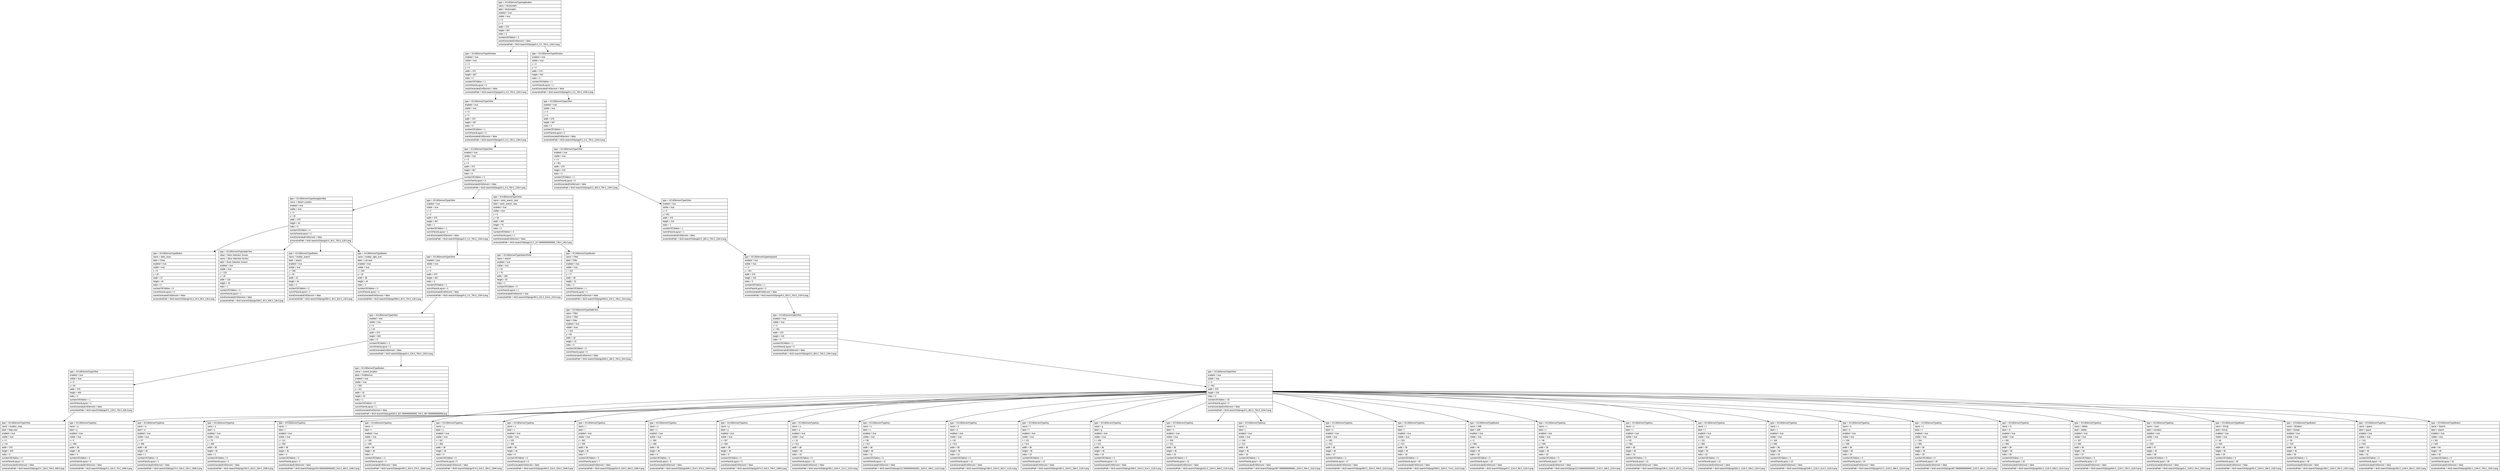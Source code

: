 digraph Layout {

	node [shape=record fontname=Arial];

	0	[label="{type = XCUIElementTypeApplication\l|name = McDonald's\l|label = McDonald's\l|enabled = true\l|visible = true\l|x = 0\l|y = 0\l|width = 375\l|height = 667\l|index = 0\l|numberOfChildren = 3\l|eventGeneratedOnElement = false \l|screenshotPath = McD-search/S3/pngs/0.0_0.0_750.0_1334.0.png\l}"]
	1	[label="{type = XCUIElementTypeWindow\l|enabled = true\l|visible = true\l|x = 0\l|y = 0\l|width = 375\l|height = 667\l|index = 0\l|numberOfChildren = 1\l|numInParentLayout = 0\l|eventGeneratedOnElement = false \l|screenshotPath = McD-search/S3/pngs/0.0_0.0_750.0_1334.0.png\l}"]
	2	[label="{type = XCUIElementTypeWindow\l|enabled = true\l|visible = true\l|x = 0\l|y = 0\l|width = 375\l|height = 667\l|index = 2\l|numberOfChildren = 1\l|numInParentLayout = 2\l|eventGeneratedOnElement = false \l|screenshotPath = McD-search/S3/pngs/0.0_0.0_750.0_1334.0.png\l}"]
	3	[label="{type = XCUIElementTypeOther\l|enabled = true\l|visible = true\l|x = 0\l|y = 0\l|width = 375\l|height = 667\l|index = 0\l|numberOfChildren = 1\l|numInParentLayout = 0\l|eventGeneratedOnElement = false \l|screenshotPath = McD-search/S3/pngs/0.0_0.0_750.0_1334.0.png\l}"]
	4	[label="{type = XCUIElementTypeOther\l|enabled = true\l|visible = true\l|x = 0\l|y = 0\l|width = 375\l|height = 667\l|index = 0\l|numberOfChildren = 1\l|numInParentLayout = 0\l|eventGeneratedOnElement = false \l|screenshotPath = McD-search/S3/pngs/0.0_0.0_750.0_1334.0.png\l}"]
	5	[label="{type = XCUIElementTypeOther\l|enabled = true\l|visible = true\l|x = 0\l|y = 0\l|width = 375\l|height = 667\l|index = 0\l|numberOfChildren = 3\l|numInParentLayout = 0\l|eventGeneratedOnElement = false \l|screenshotPath = McD-search/S3/pngs/0.0_0.0_750.0_1334.0.png\l}"]
	6	[label="{type = XCUIElementTypeOther\l|enabled = true\l|visible = true\l|x = 0\l|y = 451\l|width = 375\l|height = 216\l|index = 0\l|numberOfChildren = 2\l|numInParentLayout = 0\l|eventGeneratedOnElement = false \l|screenshotPath = McD-search/S3/pngs/0.0_902.0_750.0_1334.0.png\l}"]
	7	[label="{type = XCUIElementTypeNavigationBar\l|name = Select Location\l|enabled = true\l|visible = true\l|x = 0\l|y = 20\l|width = 375\l|height = 44\l|index = 0\l|numberOfChildren = 4\l|numInParentLayout = 0\l|eventGeneratedOnElement = false \l|screenshotPath = McD-search/S3/pngs/0.0_40.0_750.0_128.0.png\l}"]
	8	[label="{type = XCUIElementTypeOther\l|enabled = true\l|visible = true\l|x = 0\l|y = 0\l|width = 375\l|height = 667\l|index = 1\l|numberOfChildren = 1\l|numInParentLayout = 1\l|eventGeneratedOnElement = false \l|screenshotPath = McD-search/S3/pngs/0.0_0.0_750.0_1334.0.png\l}"]
	9	[label="{type = XCUIElementTypeOther\l|name = store_search_view\l|label = store_search_view\l|enabled = true\l|visible = true\l|x = 6\l|y = 54\l|width = 363\l|height = 70\l|index = 2\l|numberOfChildren = 3\l|numInParentLayout = 2\l|eventGeneratedOnElement = false \l|screenshotPath = McD-search/S3/pngs/12.0_107.99999999999999_738.0_248.0.png\l}"]
	10	[label="{type = XCUIElementTypeOther\l|enabled = true\l|visible = true\l|x = 0\l|y = 451\l|width = 375\l|height = 216\l|index = 1\l|numberOfChildren = 1\l|numInParentLayout = 1\l|eventGeneratedOnElement = false \l|screenshotPath = McD-search/S3/pngs/0.0_902.0_750.0_1334.0.png\l}"]
	11	[label="{type = XCUIElementTypeButton\l|name = slide_close\l|label = Close\l|enabled = true\l|visible = true\l|x = 8\l|y = 20\l|width = 37\l|height = 44\l|index = 0\l|numberOfChildren = 0\l|numInParentLayout = 0\l|eventGeneratedOnElement = false \l|screenshotPath = McD-search/S3/pngs/16.0_40.0_90.0_128.0.png\l}"]
	12	[label="{type = XCUIElementTypeStaticText\l|value = Store Selection Screen\l|name = Store Selection Screen\l|label = Store Selection Screen\l|enabled = true\l|visible = true\l|x = 129\l|y = 20\l|width = 118\l|height = 44\l|index = 1\l|numberOfChildren = 0\l|numInParentLayout = 1\l|eventGeneratedOnElement = false \l|screenshotPath = McD-search/S3/pngs/258.0_40.0_494.0_128.0.png\l}"]
	13	[label="{type = XCUIElementTypeButton\l|name = toolbar_search\l|label = search\l|enabled = true\l|visible = true\l|x = 280\l|y = 20\l|width = 41\l|height = 44\l|index = 2\l|numberOfChildren = 0\l|numInParentLayout = 2\l|eventGeneratedOnElement = false \l|screenshotPath = McD-search/S3/pngs/560.0_40.0_642.0_128.0.png\l}"]
	14	[label="{type = XCUIElementTypeButton\l|name = toolbar_right_icon\l|label = List view\l|enabled = true\l|visible = true\l|x = 329\l|y = 20\l|width = 38\l|height = 44\l|index = 3\l|numberOfChildren = 0\l|numInParentLayout = 3\l|eventGeneratedOnElement = false \l|screenshotPath = McD-search/S3/pngs/658.0_40.0_734.0_128.0.png\l}"]
	15	[label="{type = XCUIElementTypeOther\l|enabled = true\l|visible = true\l|x = 0\l|y = 0\l|width = 375\l|height = 667\l|index = 0\l|numberOfChildren = 1\l|numInParentLayout = 0\l|eventGeneratedOnElement = false \l|screenshotPath = McD-search/S3/pngs/0.0_0.0_750.0_1334.0.png\l}"]
	16	[label="{type = XCUIElementTypeSearchField\l|name = search\l|enabled = true\l|visible = true\l|x = 24\l|y = 76\l|width = 285\l|height = 33\l|index = 1\l|numberOfChildren = 0\l|numInParentLayout = 1\l|eventGeneratedOnElement = true \l|screenshotPath = McD-search/S3/pngs/48.0_152.0_618.0_218.0.png\l}"]
	17	[label="{type = XCUIElementTypeButton\l|name = Filter\l|label = Filter\l|enabled = true\l|visible = true\l|x = 315\l|y = 77\l|width = 38\l|height = 31\l|index = 2\l|numberOfChildren = 1\l|numInParentLayout = 2\l|eventGeneratedOnElement = false \l|screenshotPath = McD-search/S3/pngs/630.0_154.0_706.0_216.0.png\l}"]
	18	[label="{type = XCUIElementTypeKeyboard\l|enabled = true\l|visible = true\l|x = 0\l|y = 451\l|width = 375\l|height = 216\l|index = 0\l|numberOfChildren = 1\l|numInParentLayout = 0\l|eventGeneratedOnElement = false \l|screenshotPath = McD-search/S3/pngs/0.0_902.0_750.0_1334.0.png\l}"]
	19	[label="{type = XCUIElementTypeOther\l|enabled = true\l|visible = true\l|x = 0\l|y = 64\l|width = 375\l|height = 603\l|index = 0\l|numberOfChildren = 3\l|numInParentLayout = 0\l|eventGeneratedOnElement = false \l|screenshotPath = McD-search/S3/pngs/0.0_128.0_750.0_1334.0.png\l}"]
	20	[label="{type = XCUIElementTypeStaticText\l|value = Filter\l|name = Filter\l|label = Filter\l|enabled = true\l|visible = true\l|x = 318\l|y = 83\l|width = 32\l|height = 19\l|index = 0\l|numberOfChildren = 0\l|numInParentLayout = 0\l|eventGeneratedOnElement = false \l|screenshotPath = McD-search/S3/pngs/636.0_166.0_700.0_204.0.png\l}"]
	21	[label="{type = XCUIElementTypeOther\l|enabled = true\l|visible = true\l|x = 0\l|y = 451\l|width = 375\l|height = 216\l|index = 0\l|numberOfChildren = 1\l|numInParentLayout = 0\l|eventGeneratedOnElement = false \l|screenshotPath = McD-search/S3/pngs/0.0_902.0_750.0_1334.0.png\l}"]
	22	[label="{type = XCUIElementTypeOther\l|enabled = true\l|visible = true\l|x = 0\l|y = 64\l|width = 375\l|height = 400\l|index = 0\l|numberOfChildren = 1\l|numInParentLayout = 0\l|eventGeneratedOnElement = false \l|screenshotPath = McD-search/S3/pngs/0.0_128.0_750.0_928.0.png\l}"]
	23	[label="{type = XCUIElementTypeButton\l|name = current_location\l|label = FindMeIcon\l|enabled = true\l|visible = true\l|x = 320\l|y = 411\l|width = 32\l|height = 33\l|index = 1\l|numberOfChildren = 0\l|numInParentLayout = 1\l|eventGeneratedOnElement = false \l|screenshotPath = McD-search/S3/pngs/640.0_821.9999999999999_704.0_887.9999999999999.png\l}"]
	24	[label="{type = XCUIElementTypeOther\l|enabled = true\l|visible = true\l|x = 0\l|y = 451\l|width = 375\l|height = 216\l|index = 0\l|numberOfChildren = 33\l|numInParentLayout = 0\l|eventGeneratedOnElement = false \l|screenshotPath = McD-search/S3/pngs/0.0_902.0_750.0_1334.0.png\l}"]
	25	[label="{type = XCUIElementTypeOther\l|name = location_map\l|label = Map view\l|enabled = true\l|visible = true\l|x = 0\l|y = 64\l|width = 375\l|height = 400\l|index = 0\l|numberOfChildren = 0\l|numInParentLayout = 0\l|eventGeneratedOnElement = false \l|screenshotPath = McD-search/S3/pngs/0.0_128.0_750.0_928.0.png\l}"]
	26	[label="{type = XCUIElementTypeKey\l|name = q\l|label = q\l|enabled = true\l|visible = true\l|x = 0\l|y = 458\l|width = 38\l|height = 46\l|index = 0\l|numberOfChildren = 0\l|numInParentLayout = 0\l|eventGeneratedOnElement = false \l|screenshotPath = McD-search/S3/pngs/0.0_916.0_76.0_1008.0.png\l}"]
	27	[label="{type = XCUIElementTypeKey\l|name = w\l|label = w\l|enabled = true\l|visible = true\l|x = 37\l|y = 458\l|width = 38\l|height = 46\l|index = 1\l|numberOfChildren = 0\l|numInParentLayout = 1\l|eventGeneratedOnElement = false \l|screenshotPath = McD-search/S3/pngs/74.0_916.0_150.0_1008.0.png\l}"]
	28	[label="{type = XCUIElementTypeKey\l|name = e\l|label = e\l|enabled = true\l|visible = true\l|x = 75\l|y = 458\l|width = 38\l|height = 46\l|index = 2\l|numberOfChildren = 0\l|numInParentLayout = 2\l|eventGeneratedOnElement = false \l|screenshotPath = McD-search/S3/pngs/150.0_916.0_226.0_1008.0.png\l}"]
	29	[label="{type = XCUIElementTypeKey\l|name = r\l|label = r\l|enabled = true\l|visible = true\l|x = 112\l|y = 458\l|width = 38\l|height = 46\l|index = 3\l|numberOfChildren = 0\l|numInParentLayout = 3\l|eventGeneratedOnElement = false \l|screenshotPath = McD-search/S3/pngs/224.00000000000003_916.0_300.0_1008.0.png\l}"]
	30	[label="{type = XCUIElementTypeKey\l|name = t\l|label = t\l|enabled = true\l|visible = true\l|x = 150\l|y = 458\l|width = 38\l|height = 46\l|index = 4\l|numberOfChildren = 0\l|numInParentLayout = 4\l|eventGeneratedOnElement = false \l|screenshotPath = McD-search/S3/pngs/300.0_916.0_376.0_1008.0.png\l}"]
	31	[label="{type = XCUIElementTypeKey\l|name = y\l|label = y\l|enabled = true\l|visible = true\l|x = 187\l|y = 458\l|width = 38\l|height = 46\l|index = 5\l|numberOfChildren = 0\l|numInParentLayout = 5\l|eventGeneratedOnElement = false \l|screenshotPath = McD-search/S3/pngs/374.0_916.0_450.0_1008.0.png\l}"]
	32	[label="{type = XCUIElementTypeKey\l|name = u\l|label = u\l|enabled = true\l|visible = true\l|x = 225\l|y = 458\l|width = 38\l|height = 46\l|index = 6\l|numberOfChildren = 0\l|numInParentLayout = 6\l|eventGeneratedOnElement = false \l|screenshotPath = McD-search/S3/pngs/450.0_916.0_526.0_1008.0.png\l}"]
	33	[label="{type = XCUIElementTypeKey\l|name = i\l|label = i\l|enabled = true\l|visible = true\l|x = 262\l|y = 458\l|width = 38\l|height = 46\l|index = 7\l|numberOfChildren = 0\l|numInParentLayout = 7\l|eventGeneratedOnElement = false \l|screenshotPath = McD-search/S3/pngs/524.0_916.0_600.0_1008.0.png\l}"]
	34	[label="{type = XCUIElementTypeKey\l|name = o\l|label = o\l|enabled = true\l|visible = true\l|x = 300\l|y = 458\l|width = 38\l|height = 46\l|index = 8\l|numberOfChildren = 0\l|numInParentLayout = 8\l|eventGeneratedOnElement = false \l|screenshotPath = McD-search/S3/pngs/600.0_916.0_676.0_1008.0.png\l}"]
	35	[label="{type = XCUIElementTypeKey\l|name = p\l|label = p\l|enabled = true\l|visible = true\l|x = 337\l|y = 458\l|width = 38\l|height = 46\l|index = 9\l|numberOfChildren = 0\l|numInParentLayout = 9\l|eventGeneratedOnElement = false \l|screenshotPath = McD-search/S3/pngs/674.0_916.0_750.0_1008.0.png\l}"]
	36	[label="{type = XCUIElementTypeKey\l|name = a\l|label = a\l|enabled = true\l|visible = true\l|x = 18\l|y = 512\l|width = 38\l|height = 46\l|index = 10\l|numberOfChildren = 0\l|numInParentLayout = 10\l|eventGeneratedOnElement = false \l|screenshotPath = McD-search/S3/pngs/36.0_1024.0_112.0_1116.0.png\l}"]
	37	[label="{type = XCUIElementTypeKey\l|name = s\l|label = s\l|enabled = true\l|visible = true\l|x = 56\l|y = 512\l|width = 38\l|height = 46\l|index = 11\l|numberOfChildren = 0\l|numInParentLayout = 11\l|eventGeneratedOnElement = false \l|screenshotPath = McD-search/S3/pngs/112.00000000000001_1024.0_188.0_1116.0.png\l}"]
	38	[label="{type = XCUIElementTypeKey\l|name = d\l|label = d\l|enabled = true\l|visible = true\l|x = 93\l|y = 512\l|width = 38\l|height = 46\l|index = 12\l|numberOfChildren = 0\l|numInParentLayout = 12\l|eventGeneratedOnElement = false \l|screenshotPath = McD-search/S3/pngs/186.0_1024.0_262.0_1116.0.png\l}"]
	39	[label="{type = XCUIElementTypeKey\l|name = f\l|label = f\l|enabled = true\l|visible = true\l|x = 131\l|y = 512\l|width = 38\l|height = 46\l|index = 13\l|numberOfChildren = 0\l|numInParentLayout = 13\l|eventGeneratedOnElement = false \l|screenshotPath = McD-search/S3/pngs/262.0_1024.0_338.0_1116.0.png\l}"]
	40	[label="{type = XCUIElementTypeKey\l|name = g\l|label = g\l|enabled = true\l|visible = true\l|x = 169\l|y = 512\l|width = 38\l|height = 46\l|index = 14\l|numberOfChildren = 0\l|numInParentLayout = 14\l|eventGeneratedOnElement = false \l|screenshotPath = McD-search/S3/pngs/338.0_1024.0_414.0_1116.0.png\l}"]
	41	[label="{type = XCUIElementTypeKey\l|name = h\l|label = h\l|enabled = true\l|visible = true\l|x = 206\l|y = 512\l|width = 38\l|height = 46\l|index = 15\l|numberOfChildren = 0\l|numInParentLayout = 15\l|eventGeneratedOnElement = false \l|screenshotPath = McD-search/S3/pngs/412.0_1024.0_488.0_1116.0.png\l}"]
	42	[label="{type = XCUIElementTypeKey\l|name = j\l|label = j\l|enabled = true\l|visible = true\l|x = 244\l|y = 512\l|width = 38\l|height = 46\l|index = 16\l|numberOfChildren = 0\l|numInParentLayout = 16\l|eventGeneratedOnElement = false \l|screenshotPath = McD-search/S3/pngs/487.99999999999994_1024.0_564.0_1116.0.png\l}"]
	43	[label="{type = XCUIElementTypeKey\l|name = k\l|label = k\l|enabled = true\l|visible = true\l|x = 281\l|y = 512\l|width = 38\l|height = 46\l|index = 17\l|numberOfChildren = 0\l|numInParentLayout = 17\l|eventGeneratedOnElement = false \l|screenshotPath = McD-search/S3/pngs/562.0_1024.0_638.0_1116.0.png\l}"]
	44	[label="{type = XCUIElementTypeKey\l|name = l\l|label = l\l|enabled = true\l|visible = true\l|x = 319\l|y = 512\l|width = 38\l|height = 46\l|index = 18\l|numberOfChildren = 0\l|numInParentLayout = 18\l|eventGeneratedOnElement = false \l|screenshotPath = McD-search/S3/pngs/638.0_1024.0_714.0_1116.0.png\l}"]
	45	[label="{type = XCUIElementTypeButton\l|name = shift\l|label = shift\l|enabled = true\l|visible = true\l|x = 0\l|y = 566\l|width = 48\l|height = 46\l|index = 19\l|numberOfChildren = 0\l|numInParentLayout = 19\l|eventGeneratedOnElement = false \l|screenshotPath = McD-search/S3/pngs/0.0_1132.0_96.0_1224.0.png\l}"]
	46	[label="{type = XCUIElementTypeKey\l|name = z\l|label = z\l|enabled = true\l|visible = true\l|x = 56\l|y = 566\l|width = 38\l|height = 46\l|index = 20\l|numberOfChildren = 0\l|numInParentLayout = 20\l|eventGeneratedOnElement = false \l|screenshotPath = McD-search/S3/pngs/112.00000000000001_1132.0_188.0_1224.0.png\l}"]
	47	[label="{type = XCUIElementTypeKey\l|name = x\l|label = x\l|enabled = true\l|visible = true\l|x = 93\l|y = 566\l|width = 38\l|height = 46\l|index = 21\l|numberOfChildren = 0\l|numInParentLayout = 21\l|eventGeneratedOnElement = false \l|screenshotPath = McD-search/S3/pngs/186.0_1132.0_262.0_1224.0.png\l}"]
	48	[label="{type = XCUIElementTypeKey\l|name = c\l|label = c\l|enabled = true\l|visible = true\l|x = 131\l|y = 566\l|width = 38\l|height = 46\l|index = 22\l|numberOfChildren = 0\l|numInParentLayout = 22\l|eventGeneratedOnElement = false \l|screenshotPath = McD-search/S3/pngs/262.0_1132.0_338.0_1224.0.png\l}"]
	49	[label="{type = XCUIElementTypeKey\l|name = v\l|label = v\l|enabled = true\l|visible = true\l|x = 169\l|y = 566\l|width = 38\l|height = 46\l|index = 23\l|numberOfChildren = 0\l|numInParentLayout = 23\l|eventGeneratedOnElement = false \l|screenshotPath = McD-search/S3/pngs/338.0_1132.0_414.0_1224.0.png\l}"]
	50	[label="{type = XCUIElementTypeKey\l|name = b\l|label = b\l|enabled = true\l|visible = true\l|x = 206\l|y = 566\l|width = 38\l|height = 46\l|index = 24\l|numberOfChildren = 0\l|numInParentLayout = 24\l|eventGeneratedOnElement = false \l|screenshotPath = McD-search/S3/pngs/412.0_1132.0_488.0_1224.0.png\l}"]
	51	[label="{type = XCUIElementTypeKey\l|name = n\l|label = n\l|enabled = true\l|visible = true\l|x = 244\l|y = 566\l|width = 38\l|height = 46\l|index = 25\l|numberOfChildren = 0\l|numInParentLayout = 25\l|eventGeneratedOnElement = false \l|screenshotPath = McD-search/S3/pngs/487.99999999999994_1132.0_564.0_1224.0.png\l}"]
	52	[label="{type = XCUIElementTypeKey\l|name = m\l|label = m\l|enabled = true\l|visible = true\l|x = 281\l|y = 566\l|width = 38\l|height = 46\l|index = 26\l|numberOfChildren = 0\l|numInParentLayout = 26\l|eventGeneratedOnElement = false \l|screenshotPath = McD-search/S3/pngs/562.0_1132.0_638.0_1224.0.png\l}"]
	53	[label="{type = XCUIElementTypeKey\l|name = delete\l|label = delete\l|enabled = true\l|visible = true\l|x = 327\l|y = 566\l|width = 48\l|height = 46\l|index = 27\l|numberOfChildren = 0\l|numInParentLayout = 27\l|eventGeneratedOnElement = false \l|screenshotPath = McD-search/S3/pngs/654.0_1132.0_750.0_1224.0.png\l}"]
	54	[label="{type = XCUIElementTypeKey\l|name = more\l|label = numbers\l|enabled = true\l|visible = true\l|x = 0\l|y = 620\l|width = 47\l|height = 46\l|index = 28\l|numberOfChildren = 0\l|numInParentLayout = 28\l|eventGeneratedOnElement = false \l|screenshotPath = McD-search/S3/pngs/0.0_1240.0_94.0_1332.0.png\l}"]
	55	[label="{type = XCUIElementTypeButton\l|name = Emoji\l|label = Emoji\l|enabled = true\l|visible = true\l|x = 46\l|y = 620\l|width = 48\l|height = 46\l|index = 29\l|numberOfChildren = 0\l|numInParentLayout = 29\l|eventGeneratedOnElement = false \l|screenshotPath = McD-search/S3/pngs/92.0_1240.0_188.0_1332.0.png\l}"]
	56	[label="{type = XCUIElementTypeButton\l|name = dictation\l|label = Dictate\l|enabled = true\l|visible = true\l|x = 93\l|y = 620\l|width = 38\l|height = 46\l|index = 30\l|numberOfChildren = 0\l|numInParentLayout = 30\l|eventGeneratedOnElement = false \l|screenshotPath = McD-search/S3/pngs/186.0_1240.0_262.0_1332.0.png\l}"]
	57	[label="{type = XCUIElementTypeKey\l|name = space\l|label = space\l|enabled = true\l|visible = true\l|x = 131\l|y = 620\l|width = 151\l|height = 46\l|index = 31\l|numberOfChildren = 0\l|numInParentLayout = 31\l|eventGeneratedOnElement = false \l|screenshotPath = McD-search/S3/pngs/262.0_1240.0_564.0_1332.0.png\l}"]
	58	[label="{type = XCUIElementTypeButton\l|name = Search\l|label = search\l|enabled = true\l|visible = true\l|x = 281\l|y = 620\l|width = 94\l|height = 46\l|index = 32\l|numberOfChildren = 0\l|numInParentLayout = 32\l|eventGeneratedOnElement = false \l|screenshotPath = McD-search/S3/pngs/562.0_1240.0_750.0_1332.0.png\l}"]


	0 -> 1
	0 -> 2
	1 -> 3
	2 -> 4
	3 -> 5
	4 -> 6
	5 -> 7
	5 -> 8
	5 -> 9
	6 -> 10
	7 -> 11
	7 -> 12
	7 -> 13
	7 -> 14
	8 -> 15
	9 -> 16
	9 -> 17
	10 -> 18
	15 -> 19
	17 -> 20
	18 -> 21
	19 -> 22
	19 -> 23
	21 -> 24
	22 -> 25
	24 -> 26
	24 -> 27
	24 -> 28
	24 -> 29
	24 -> 30
	24 -> 31
	24 -> 32
	24 -> 33
	24 -> 34
	24 -> 35
	24 -> 36
	24 -> 37
	24 -> 38
	24 -> 39
	24 -> 40
	24 -> 41
	24 -> 42
	24 -> 43
	24 -> 44
	24 -> 45
	24 -> 46
	24 -> 47
	24 -> 48
	24 -> 49
	24 -> 50
	24 -> 51
	24 -> 52
	24 -> 53
	24 -> 54
	24 -> 55
	24 -> 56
	24 -> 57
	24 -> 58


}